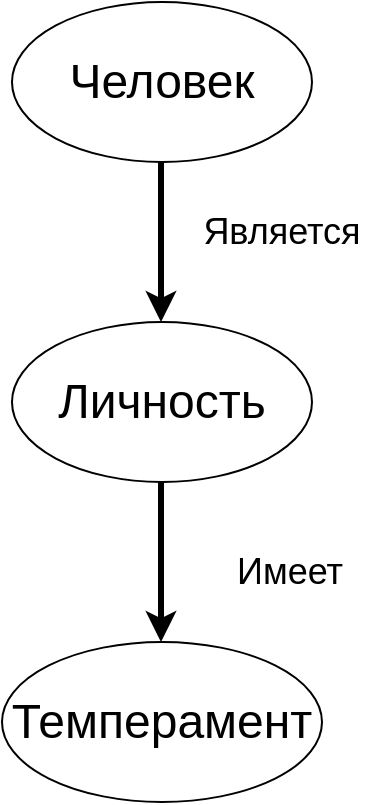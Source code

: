 <mxfile version="25.0.3">
  <diagram name="Страница — 1" id="UBcZNj0CW8v7sl9Pv-SL">
    <mxGraphModel dx="653" dy="936" grid="1" gridSize="10" guides="1" tooltips="1" connect="1" arrows="1" fold="1" page="1" pageScale="1" pageWidth="827" pageHeight="1169" math="0" shadow="0">
      <root>
        <mxCell id="0" />
        <mxCell id="1" parent="0" />
        <mxCell id="ywPE58ERe0Zjie2IHpUZ-2" value="" style="endArrow=classic;html=1;rounded=0;fontSize=12;strokeWidth=3;" edge="1" parent="1">
          <mxGeometry width="50" height="50" relative="1" as="geometry">
            <mxPoint x="394.5" y="210" as="sourcePoint" />
            <mxPoint x="394.5" y="290" as="targetPoint" />
          </mxGeometry>
        </mxCell>
        <mxCell id="ywPE58ERe0Zjie2IHpUZ-3" value="Человек" style="ellipse;whiteSpace=wrap;html=1;fontSize=24;" vertex="1" parent="1">
          <mxGeometry x="320" y="130" width="150" height="80" as="geometry" />
        </mxCell>
        <mxCell id="ywPE58ERe0Zjie2IHpUZ-6" value="Личность" style="ellipse;whiteSpace=wrap;html=1;fontSize=24;" vertex="1" parent="1">
          <mxGeometry x="320" y="290" width="150" height="80" as="geometry" />
        </mxCell>
        <mxCell id="ywPE58ERe0Zjie2IHpUZ-8" value="Темперамент" style="ellipse;whiteSpace=wrap;html=1;fontSize=24;" vertex="1" parent="1">
          <mxGeometry x="315" y="450" width="160" height="80" as="geometry" />
        </mxCell>
        <mxCell id="ywPE58ERe0Zjie2IHpUZ-9" value="" style="endArrow=classic;html=1;rounded=0;fontSize=12;strokeWidth=3;" edge="1" parent="1">
          <mxGeometry width="50" height="50" relative="1" as="geometry">
            <mxPoint x="394.5" y="370" as="sourcePoint" />
            <mxPoint x="394.5" y="450" as="targetPoint" />
          </mxGeometry>
        </mxCell>
        <mxCell id="ywPE58ERe0Zjie2IHpUZ-10" value="Является" style="text;html=1;align=center;verticalAlign=middle;whiteSpace=wrap;rounded=0;fontSize=18;" vertex="1" parent="1">
          <mxGeometry x="410" y="230" width="90" height="30" as="geometry" />
        </mxCell>
        <mxCell id="ywPE58ERe0Zjie2IHpUZ-11" value="Имеет" style="text;html=1;align=center;verticalAlign=middle;whiteSpace=wrap;rounded=0;fontSize=18;" vertex="1" parent="1">
          <mxGeometry x="414" y="400" width="90" height="30" as="geometry" />
        </mxCell>
      </root>
    </mxGraphModel>
  </diagram>
</mxfile>
